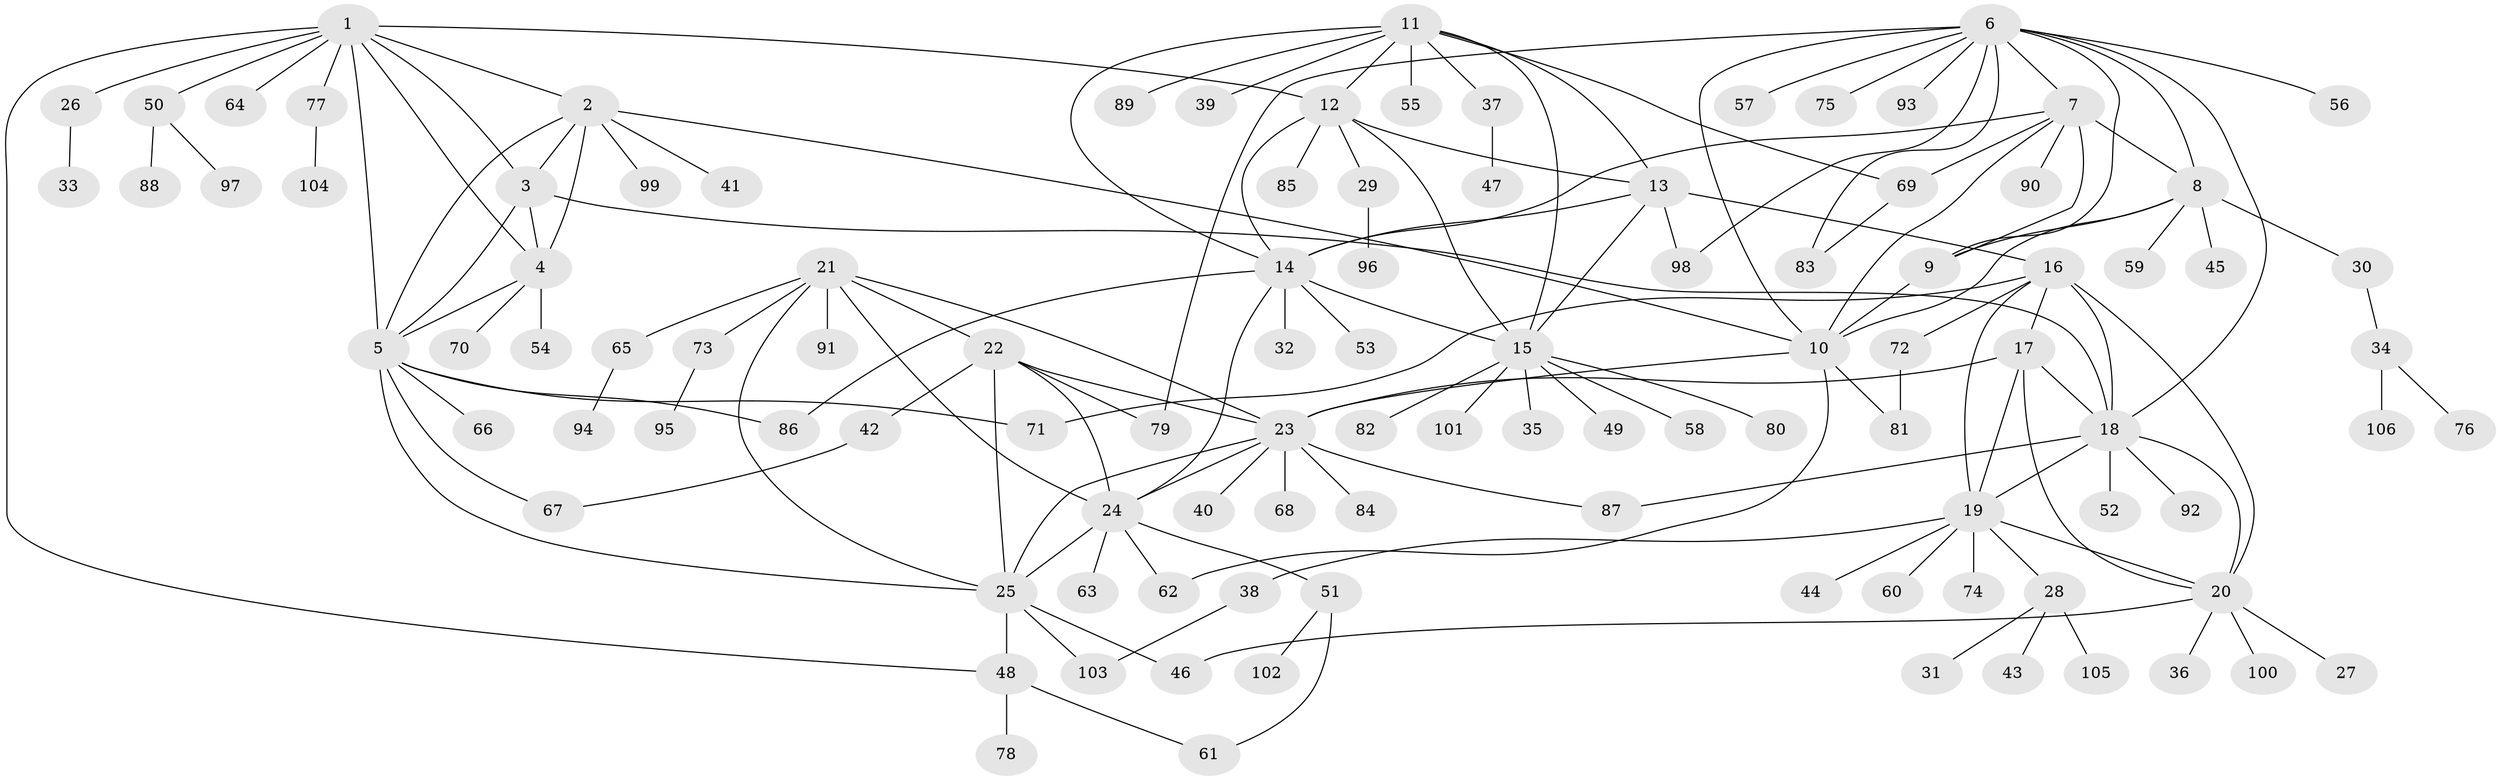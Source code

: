// Generated by graph-tools (version 1.1) at 2025/55/03/09/25 04:55:41]
// undirected, 106 vertices, 155 edges
graph export_dot {
graph [start="1"]
  node [color=gray90,style=filled];
  1;
  2;
  3;
  4;
  5;
  6;
  7;
  8;
  9;
  10;
  11;
  12;
  13;
  14;
  15;
  16;
  17;
  18;
  19;
  20;
  21;
  22;
  23;
  24;
  25;
  26;
  27;
  28;
  29;
  30;
  31;
  32;
  33;
  34;
  35;
  36;
  37;
  38;
  39;
  40;
  41;
  42;
  43;
  44;
  45;
  46;
  47;
  48;
  49;
  50;
  51;
  52;
  53;
  54;
  55;
  56;
  57;
  58;
  59;
  60;
  61;
  62;
  63;
  64;
  65;
  66;
  67;
  68;
  69;
  70;
  71;
  72;
  73;
  74;
  75;
  76;
  77;
  78;
  79;
  80;
  81;
  82;
  83;
  84;
  85;
  86;
  87;
  88;
  89;
  90;
  91;
  92;
  93;
  94;
  95;
  96;
  97;
  98;
  99;
  100;
  101;
  102;
  103;
  104;
  105;
  106;
  1 -- 2;
  1 -- 3;
  1 -- 4;
  1 -- 5;
  1 -- 12;
  1 -- 26;
  1 -- 48;
  1 -- 50;
  1 -- 64;
  1 -- 77;
  2 -- 3;
  2 -- 4;
  2 -- 5;
  2 -- 10;
  2 -- 41;
  2 -- 99;
  3 -- 4;
  3 -- 5;
  3 -- 18;
  4 -- 5;
  4 -- 54;
  4 -- 70;
  5 -- 25;
  5 -- 66;
  5 -- 67;
  5 -- 71;
  5 -- 86;
  6 -- 7;
  6 -- 8;
  6 -- 9;
  6 -- 10;
  6 -- 18;
  6 -- 56;
  6 -- 57;
  6 -- 75;
  6 -- 79;
  6 -- 83;
  6 -- 93;
  6 -- 98;
  7 -- 8;
  7 -- 9;
  7 -- 10;
  7 -- 14;
  7 -- 69;
  7 -- 90;
  8 -- 9;
  8 -- 10;
  8 -- 30;
  8 -- 45;
  8 -- 59;
  9 -- 10;
  10 -- 23;
  10 -- 62;
  10 -- 81;
  11 -- 12;
  11 -- 13;
  11 -- 14;
  11 -- 15;
  11 -- 37;
  11 -- 39;
  11 -- 55;
  11 -- 69;
  11 -- 89;
  12 -- 13;
  12 -- 14;
  12 -- 15;
  12 -- 29;
  12 -- 85;
  13 -- 14;
  13 -- 15;
  13 -- 16;
  13 -- 98;
  14 -- 15;
  14 -- 24;
  14 -- 32;
  14 -- 53;
  14 -- 86;
  15 -- 35;
  15 -- 49;
  15 -- 58;
  15 -- 80;
  15 -- 82;
  15 -- 101;
  16 -- 17;
  16 -- 18;
  16 -- 19;
  16 -- 20;
  16 -- 71;
  16 -- 72;
  17 -- 18;
  17 -- 19;
  17 -- 20;
  17 -- 23;
  18 -- 19;
  18 -- 20;
  18 -- 52;
  18 -- 87;
  18 -- 92;
  19 -- 20;
  19 -- 28;
  19 -- 38;
  19 -- 44;
  19 -- 60;
  19 -- 74;
  20 -- 27;
  20 -- 36;
  20 -- 46;
  20 -- 100;
  21 -- 22;
  21 -- 23;
  21 -- 24;
  21 -- 25;
  21 -- 65;
  21 -- 73;
  21 -- 91;
  22 -- 23;
  22 -- 24;
  22 -- 25;
  22 -- 42;
  22 -- 79;
  23 -- 24;
  23 -- 25;
  23 -- 40;
  23 -- 68;
  23 -- 84;
  23 -- 87;
  24 -- 25;
  24 -- 51;
  24 -- 62;
  24 -- 63;
  25 -- 46;
  25 -- 48;
  25 -- 103;
  26 -- 33;
  28 -- 31;
  28 -- 43;
  28 -- 105;
  29 -- 96;
  30 -- 34;
  34 -- 76;
  34 -- 106;
  37 -- 47;
  38 -- 103;
  42 -- 67;
  48 -- 61;
  48 -- 78;
  50 -- 88;
  50 -- 97;
  51 -- 61;
  51 -- 102;
  65 -- 94;
  69 -- 83;
  72 -- 81;
  73 -- 95;
  77 -- 104;
}
